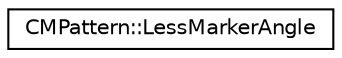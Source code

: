 digraph "Graphical Class Hierarchy"
{
 // INTERACTIVE_SVG=YES
  edge [fontname="Helvetica",fontsize="10",labelfontname="Helvetica",labelfontsize="10"];
  node [fontname="Helvetica",fontsize="10",shape=record];
  rankdir="LR";
  Node1 [label="CMPattern::LessMarkerAngle",height=0.2,width=0.4,color="black", fillcolor="white", style="filled",URL="$d9/dba/class_c_m_pattern_1_1_less_marker_angle.html"];
}
